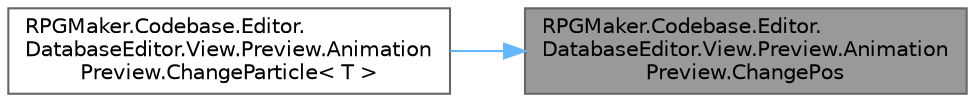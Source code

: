 digraph "RPGMaker.Codebase.Editor.DatabaseEditor.View.Preview.AnimationPreview.ChangePos"
{
 // LATEX_PDF_SIZE
  bgcolor="transparent";
  edge [fontname=Helvetica,fontsize=10,labelfontname=Helvetica,labelfontsize=10];
  node [fontname=Helvetica,fontsize=10,shape=box,height=0.2,width=0.4];
  rankdir="RL";
  Node1 [id="Node000001",label="RPGMaker.Codebase.Editor.\lDatabaseEditor.View.Preview.Animation\lPreview.ChangePos",height=0.2,width=0.4,color="gray40", fillcolor="grey60", style="filled", fontcolor="black",tooltip="😁 位置変更"];
  Node1 -> Node2 [id="edge1_Node000001_Node000002",dir="back",color="steelblue1",style="solid",tooltip=" "];
  Node2 [id="Node000002",label="RPGMaker.Codebase.Editor.\lDatabaseEditor.View.Preview.Animation\lPreview.ChangeParticle\< T \>",height=0.2,width=0.4,color="grey40", fillcolor="white", style="filled",URL="$d3/dc8/class_r_p_g_maker_1_1_codebase_1_1_editor_1_1_database_editor_1_1_view_1_1_preview_1_1_animation_preview.html#a8ef4ff0336167c47c907d1707375f64c",tooltip="😁 粒子変更"];
}
